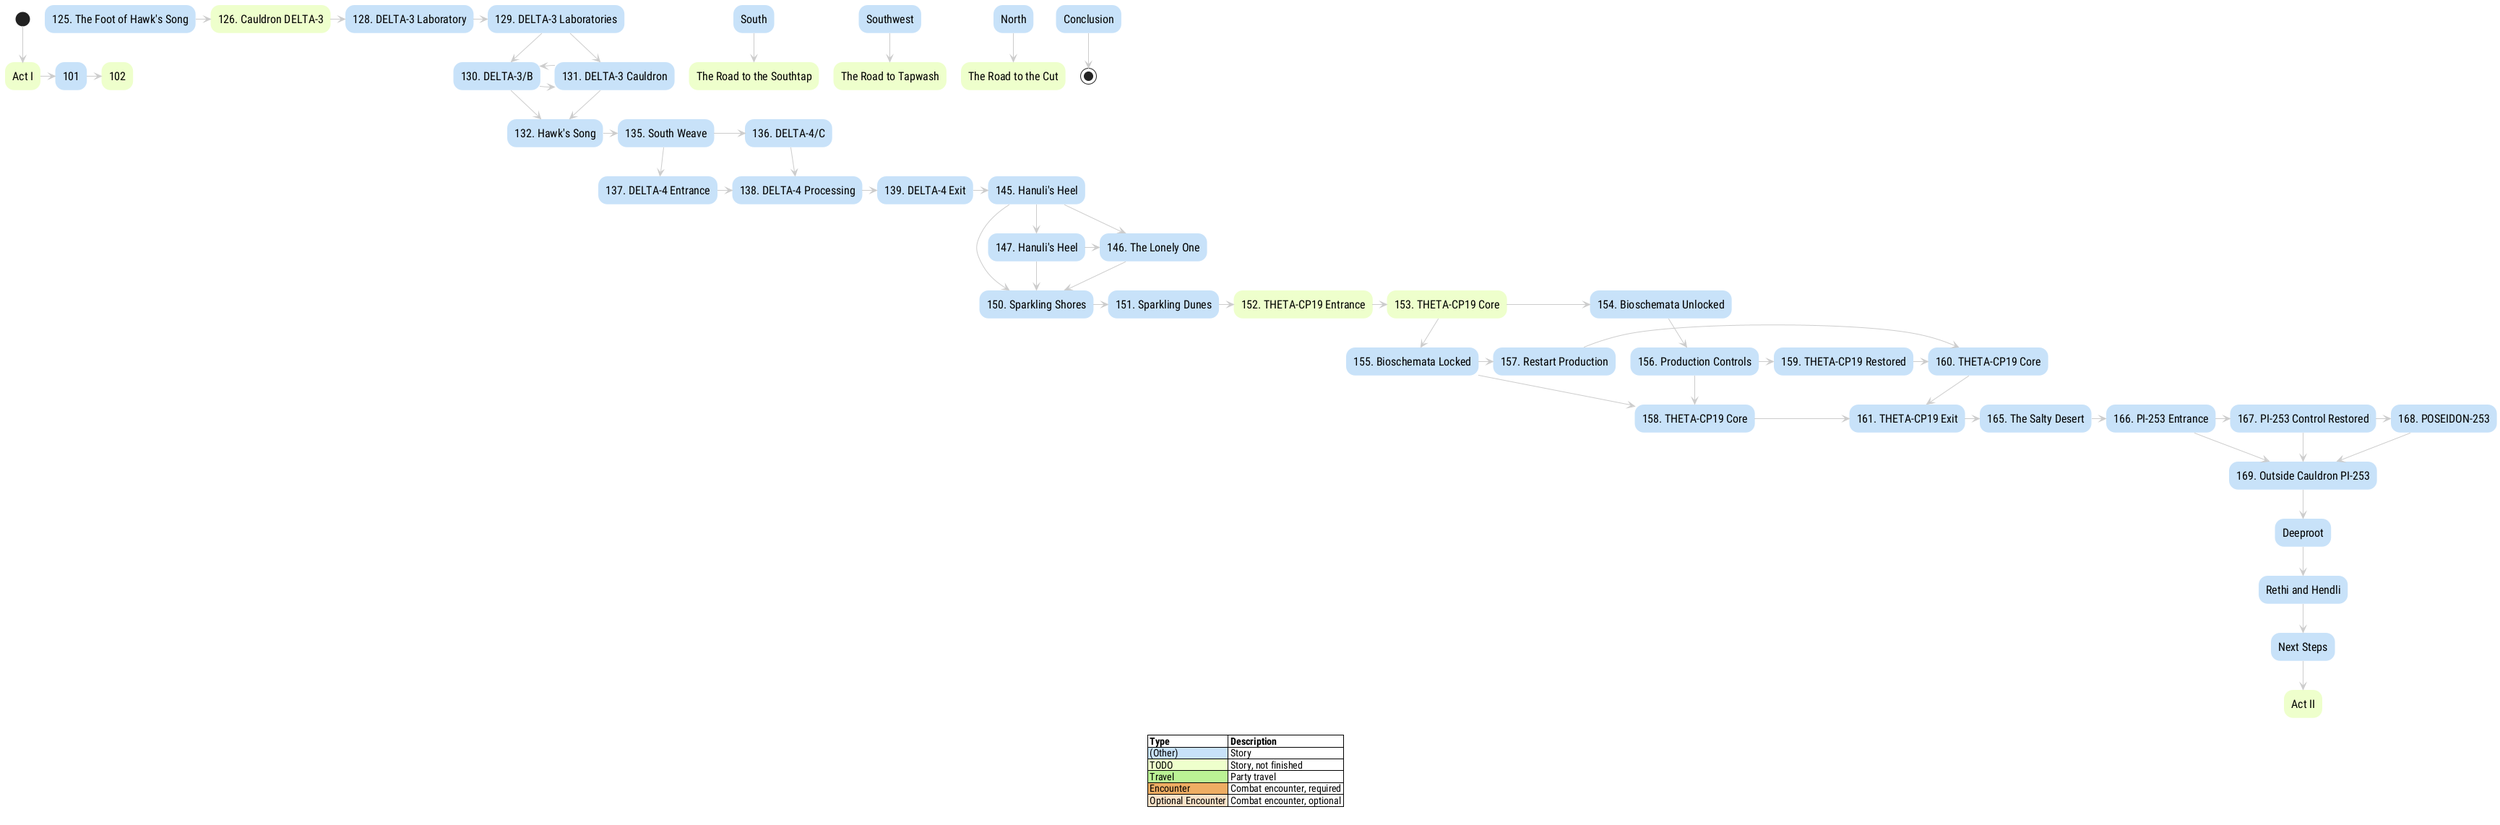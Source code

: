 @startuml

' title Connection Story Graph

skinparam {
	DefaultFontName Roboto Condensed
	DefaultFontSize 16
	shadowing false
	HyperlinkUnderline false
	HyperlinkColor #000000

	
	ArrowColor #cccccc
	BackgroundColor #ffffff
	
	ActivityBackgroundColor #C8E2F9
	ActivityBorderColor #C8E2F9

  ActivityBackgroundColor<<NotStarted>> #ffff99
  ActivityBorderColor<<NotStarted>> #ffff99
  ActivityBackgroundColor<<TODO>> #eeffcc
  ActivityBorderColor<<TODO>> #eeffcc
  ActivityBackgroundColor<<OptionalEncounter>> #F9E2C8
  ActivityBorderColor<<OptionalEncounter>> #F9E2C8
  ActivityBackgroundColor<<Encounter>> #EEAD63
  ActivityBorderColor<<Encounter>> #EEAD63
  ActivityBackgroundColor<<Travel>> #BBF395
  ActivityBorderColor<<Travel>> #BBF395
	LegendBackgroundColor transparent
	LegendBorderColor transparent
	LegendBorderThickness 0
}

(*) --> "[[100-chapter-1.html Act I]]" as e100 <<TODO>>
e100 -> "[[101-sigma-log.html 101]]" as e101 
e101 -> "[[102-deeper-into-sigma.html 102]]" as e102 <<TODO>>
"[[125-hawks-song.html 125. The Foot of Hawk's Song]]" as e125  -> "[[126-delta3.html 126. Cauldron DELTA-3]]" as e126 <<TODO>>
e126 -> "[[128-delta3-voice.html 128. DELTA-3 Laboratory]]" as e128 
e128 -> "[[129-delta3-door.html 129. DELTA-3 Laboratories]]" as e129 
e129 -> "[[130-delta3b.html 130. DELTA-3/B]]" as e130 
e129 --> "[[131-delta3-cauldron.html 131. DELTA-3 Cauldron]]" as e131 
e130 -> e131
e130 --> "[[132-delta3-exit.html 132. Hawk's Song]]" as e132 
e131 -> e130
e131 --> e132
e132 -> "[[135-south-weave.html 135. South Weave]]" as e135 
e135 -> "[[136-delta4c.html 136. DELTA-4/C]]" as e136 
e135 --> "[[137-delta4-entrance.html 137. DELTA-4 Entrance]]" as e137 
e136 -> "[[138-delta4-processing.html 138. DELTA-4 Processing]]" as e138 
e137 -> e138
e138 -> "[[139-delta4-exit.html 139. DELTA-4 Exit]]" as e139 
e139 -> "[[145-hanulis-heel.html 145. Hanuli's Heel]]" as e145 
e145 -> "[[146-lonely-one.html 146. The Lonely One]]" as e146 
e145 --> "[[147-hanulis-heel-cauldron.html 147. Hanuli's Heel]]" as e147 
e145 --> "[[150-sparkling-shores.html 150. Sparkling Shores]]" as e150 
e146 -> e150
e147 -> e146
e147 --> e150
e150 -> "[[151-sparkling-dunes.html 151. Sparkling Dunes]]" as e151 
e151 -> "[[152-theta-cp19-entrance.html 152. THETA-CP19 Entrance]]" as e152 <<TODO>>
e152 -> "[[153-theta-cp19-core.html 153. THETA-CP19 Core]]" as e153 <<TODO>>
e153 -> "[[154-unlocked-bioschemata.html 154. Bioschemata Unlocked]]" as e154 
e153 --> "[[155-locked-bioschemata.html 155. Bioschemata Locked]]" as e155 
e154 -> "[[156-unlocked-production.html 156. Production Controls]]" as e156 
e155 -> "[[157-locked-reset-restart.html 157. Restart Production]]" as e157 
e155 --> "[[158-locked-no-reset.html 158. THETA-CP19 Core]]" as e158 
e156 -> "[[159-unlocked-reset-restart.html 159. THETA-CP19 Restored]]" as e159 
e156 --> e158
e157 -> "[[160-artemis.html 160. THETA-CP19 Core]]" as e160 
e158 -> "[[161-theta-cp19-exit.html 161. THETA-CP19 Exit]]" as e161 
e159 -> e160
e160 -> e161
e161 -> "[[165-salty-desert.html 165. The Salty Desert]]" as e165 
e165 -> "[[166-pi253-entrance.html 166. PI-253 Entrance]]" as e166 
e166 -> "[[167-pi253-control.html 167. PI-253 Control Restored]]" as e167 
e166 --> "[[169-pi253-exit.html 169. Outside Cauldron PI-253]]" as e169 
e167 -> "[[168-pi253-poseidon.html 168. POSEIDON-253]]" as e168 
e167 --> e169
e168 --> e169
e169 --> "[[180-deeproot.html Deeproot]]" as e180 
e180 --> "[[181-executors.html Rethi and Hendli]]" as e181 
e181 --> "[[182-next-steps.html Next Steps]]" as e182 
e182 --> "[[200-chapter-2.html Act II]]" as e200 <<TODO>>
"[[210-gulf-coast.html South]]" as e210  --> "[[211-road-to-southtap.html The Road to the Southtap]]" as e211 <<TODO>>
"[[220-tenakth-lands.html Southwest]]" as e220  --> "[[221-to-tapwash.html The Road to Tapwash]]" as e221 <<TODO>>
"[[230-banuk-lands.html North]]" as e230  --> "[[231-to-the-cut.html The Road to the Cut]]" as e231 <<TODO>>
"[[799-conclusion.html Conclusion]]" as e799  --> (*)

legend
|= Type |= Description |
|<#C8E2F9> (Other) | Story |
|<#eeffcc> TODO | Story, not finished |
|<#BBF395> Travel | Party travel |
|<#EEAD63> Encounter | Combat encounter, required |
|<#F9E2C8> Optional Encounter | Combat encounter, optional |
endlegend


@enduml
